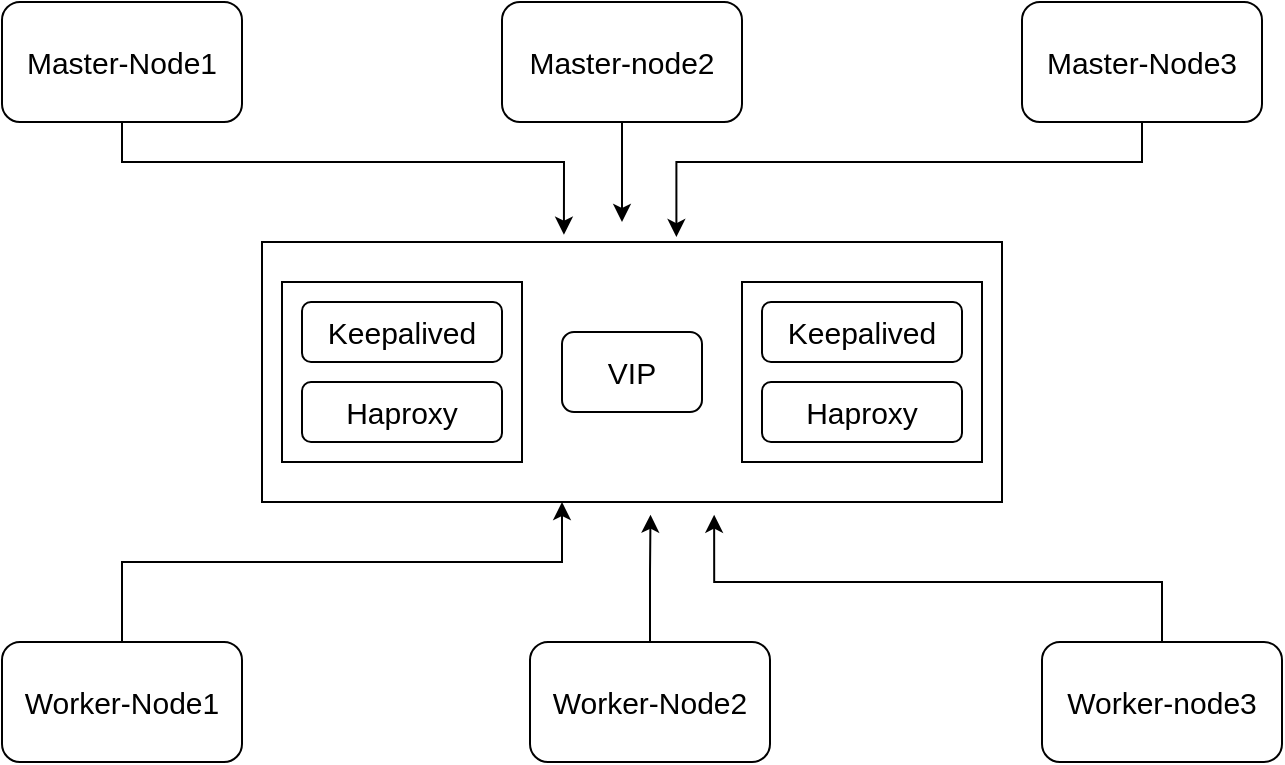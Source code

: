 <mxfile version="20.8.15" type="device"><diagram name="Page-1" id="p6blEQQ63eg9MPQb6M2P"><mxGraphModel dx="1035" dy="526" grid="1" gridSize="10" guides="1" tooltips="1" connect="1" arrows="1" fold="1" page="1" pageScale="1" pageWidth="827" pageHeight="1169" math="0" shadow="0"><root><mxCell id="0"/><mxCell id="1" parent="0"/><mxCell id="D-hN3cYb7Ewv2lSvJFXu-26" style="edgeStyle=orthogonalEdgeStyle;rounded=0;orthogonalLoop=1;jettySize=auto;html=1;entryX=0.408;entryY=-0.028;entryDx=0;entryDy=0;entryPerimeter=0;fontSize=15;" edge="1" parent="1" source="D-hN3cYb7Ewv2lSvJFXu-1" target="D-hN3cYb7Ewv2lSvJFXu-9"><mxGeometry relative="1" as="geometry"><Array as="points"><mxPoint x="150" y="160"/><mxPoint x="371" y="160"/></Array></mxGeometry></mxCell><object label="Master-Node1" placeholders="1" id="D-hN3cYb7Ewv2lSvJFXu-1"><mxCell style="rounded=1;whiteSpace=wrap;html=1;fontSize=15;" vertex="1" parent="1"><mxGeometry x="90" y="80" width="120" height="60" as="geometry"/></mxCell></object><mxCell id="D-hN3cYb7Ewv2lSvJFXu-27" style="edgeStyle=orthogonalEdgeStyle;rounded=0;orthogonalLoop=1;jettySize=auto;html=1;fontSize=15;" edge="1" parent="1" source="D-hN3cYb7Ewv2lSvJFXu-2"><mxGeometry relative="1" as="geometry"><mxPoint x="400" y="190" as="targetPoint"/></mxGeometry></mxCell><mxCell id="D-hN3cYb7Ewv2lSvJFXu-2" value="Master-node2" style="rounded=1;whiteSpace=wrap;html=1;fontSize=15;" vertex="1" parent="1"><mxGeometry x="340" y="80" width="120" height="60" as="geometry"/></mxCell><mxCell id="D-hN3cYb7Ewv2lSvJFXu-25" style="edgeStyle=orthogonalEdgeStyle;rounded=0;orthogonalLoop=1;jettySize=auto;html=1;entryX=0.56;entryY=-0.019;entryDx=0;entryDy=0;entryPerimeter=0;fontSize=15;" edge="1" parent="1" source="D-hN3cYb7Ewv2lSvJFXu-3" target="D-hN3cYb7Ewv2lSvJFXu-9"><mxGeometry relative="1" as="geometry"><Array as="points"><mxPoint x="660" y="160"/><mxPoint x="427" y="160"/></Array></mxGeometry></mxCell><mxCell id="D-hN3cYb7Ewv2lSvJFXu-3" value="Master-Node3" style="rounded=1;whiteSpace=wrap;html=1;fontSize=15;" vertex="1" parent="1"><mxGeometry x="600" y="80" width="120" height="60" as="geometry"/></mxCell><mxCell id="D-hN3cYb7Ewv2lSvJFXu-29" style="edgeStyle=orthogonalEdgeStyle;rounded=0;orthogonalLoop=1;jettySize=auto;html=1;entryX=0.611;entryY=1.049;entryDx=0;entryDy=0;entryPerimeter=0;fontSize=15;" edge="1" parent="1" source="D-hN3cYb7Ewv2lSvJFXu-4" target="D-hN3cYb7Ewv2lSvJFXu-9"><mxGeometry relative="1" as="geometry"><Array as="points"><mxPoint x="670" y="370"/><mxPoint x="446" y="370"/></Array></mxGeometry></mxCell><mxCell id="D-hN3cYb7Ewv2lSvJFXu-4" value="Worker-node3" style="rounded=1;whiteSpace=wrap;html=1;fontSize=15;" vertex="1" parent="1"><mxGeometry x="610" y="400" width="120" height="60" as="geometry"/></mxCell><mxCell id="D-hN3cYb7Ewv2lSvJFXu-30" style="edgeStyle=orthogonalEdgeStyle;rounded=0;orthogonalLoop=1;jettySize=auto;html=1;entryX=0.525;entryY=1.049;entryDx=0;entryDy=0;entryPerimeter=0;fontSize=15;" edge="1" parent="1" source="D-hN3cYb7Ewv2lSvJFXu-5" target="D-hN3cYb7Ewv2lSvJFXu-9"><mxGeometry relative="1" as="geometry"/></mxCell><mxCell id="D-hN3cYb7Ewv2lSvJFXu-5" value="Worker-Node2" style="rounded=1;whiteSpace=wrap;html=1;fontSize=15;" vertex="1" parent="1"><mxGeometry x="354" y="400" width="120" height="60" as="geometry"/></mxCell><mxCell id="D-hN3cYb7Ewv2lSvJFXu-28" style="edgeStyle=orthogonalEdgeStyle;rounded=0;orthogonalLoop=1;jettySize=auto;html=1;fontSize=15;" edge="1" parent="1" source="D-hN3cYb7Ewv2lSvJFXu-6" target="D-hN3cYb7Ewv2lSvJFXu-9"><mxGeometry relative="1" as="geometry"><Array as="points"><mxPoint x="150" y="360"/><mxPoint x="370" y="360"/></Array></mxGeometry></mxCell><mxCell id="D-hN3cYb7Ewv2lSvJFXu-6" value="Worker-Node1" style="rounded=1;whiteSpace=wrap;html=1;fontSize=15;" vertex="1" parent="1"><mxGeometry x="90" y="400" width="120" height="60" as="geometry"/></mxCell><mxCell id="D-hN3cYb7Ewv2lSvJFXu-9" value="" style="rounded=0;whiteSpace=wrap;html=1;fontSize=15;" vertex="1" parent="1"><mxGeometry x="220" y="200" width="370" height="130" as="geometry"/></mxCell><mxCell id="D-hN3cYb7Ewv2lSvJFXu-10" value="" style="rounded=0;whiteSpace=wrap;html=1;fontSize=15;" vertex="1" parent="1"><mxGeometry x="230" y="220" width="120" height="90" as="geometry"/></mxCell><mxCell id="D-hN3cYb7Ewv2lSvJFXu-12" value="VIP" style="rounded=1;whiteSpace=wrap;html=1;fontSize=15;" vertex="1" parent="1"><mxGeometry x="370" y="245" width="70" height="40" as="geometry"/></mxCell><mxCell id="D-hN3cYb7Ewv2lSvJFXu-13" value="Keepalived" style="rounded=1;whiteSpace=wrap;html=1;fontSize=15;" vertex="1" parent="1"><mxGeometry x="240" y="230" width="100" height="30" as="geometry"/></mxCell><mxCell id="D-hN3cYb7Ewv2lSvJFXu-14" value="" style="rounded=0;whiteSpace=wrap;html=1;fontSize=15;" vertex="1" parent="1"><mxGeometry x="460" y="220" width="120" height="90" as="geometry"/></mxCell><mxCell id="D-hN3cYb7Ewv2lSvJFXu-15" value="Haproxy" style="rounded=1;whiteSpace=wrap;html=1;fontSize=15;" vertex="1" parent="1"><mxGeometry x="240" y="270" width="100" height="30" as="geometry"/></mxCell><mxCell id="D-hN3cYb7Ewv2lSvJFXu-17" value="Keepalived" style="rounded=1;whiteSpace=wrap;html=1;fontSize=15;" vertex="1" parent="1"><mxGeometry x="470" y="230" width="100" height="30" as="geometry"/></mxCell><mxCell id="D-hN3cYb7Ewv2lSvJFXu-19" value="Haproxy" style="rounded=1;whiteSpace=wrap;html=1;fontSize=15;" vertex="1" parent="1"><mxGeometry x="470" y="270" width="100" height="30" as="geometry"/></mxCell></root></mxGraphModel></diagram></mxfile>